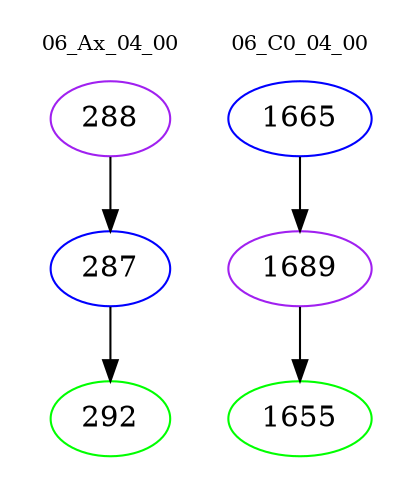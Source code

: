 digraph{
subgraph cluster_0 {
color = white
label = "06_Ax_04_00";
fontsize=10;
T0_288 [label="288", color="purple"]
T0_288 -> T0_287 [color="black"]
T0_287 [label="287", color="blue"]
T0_287 -> T0_292 [color="black"]
T0_292 [label="292", color="green"]
}
subgraph cluster_1 {
color = white
label = "06_C0_04_00";
fontsize=10;
T1_1665 [label="1665", color="blue"]
T1_1665 -> T1_1689 [color="black"]
T1_1689 [label="1689", color="purple"]
T1_1689 -> T1_1655 [color="black"]
T1_1655 [label="1655", color="green"]
}
}
